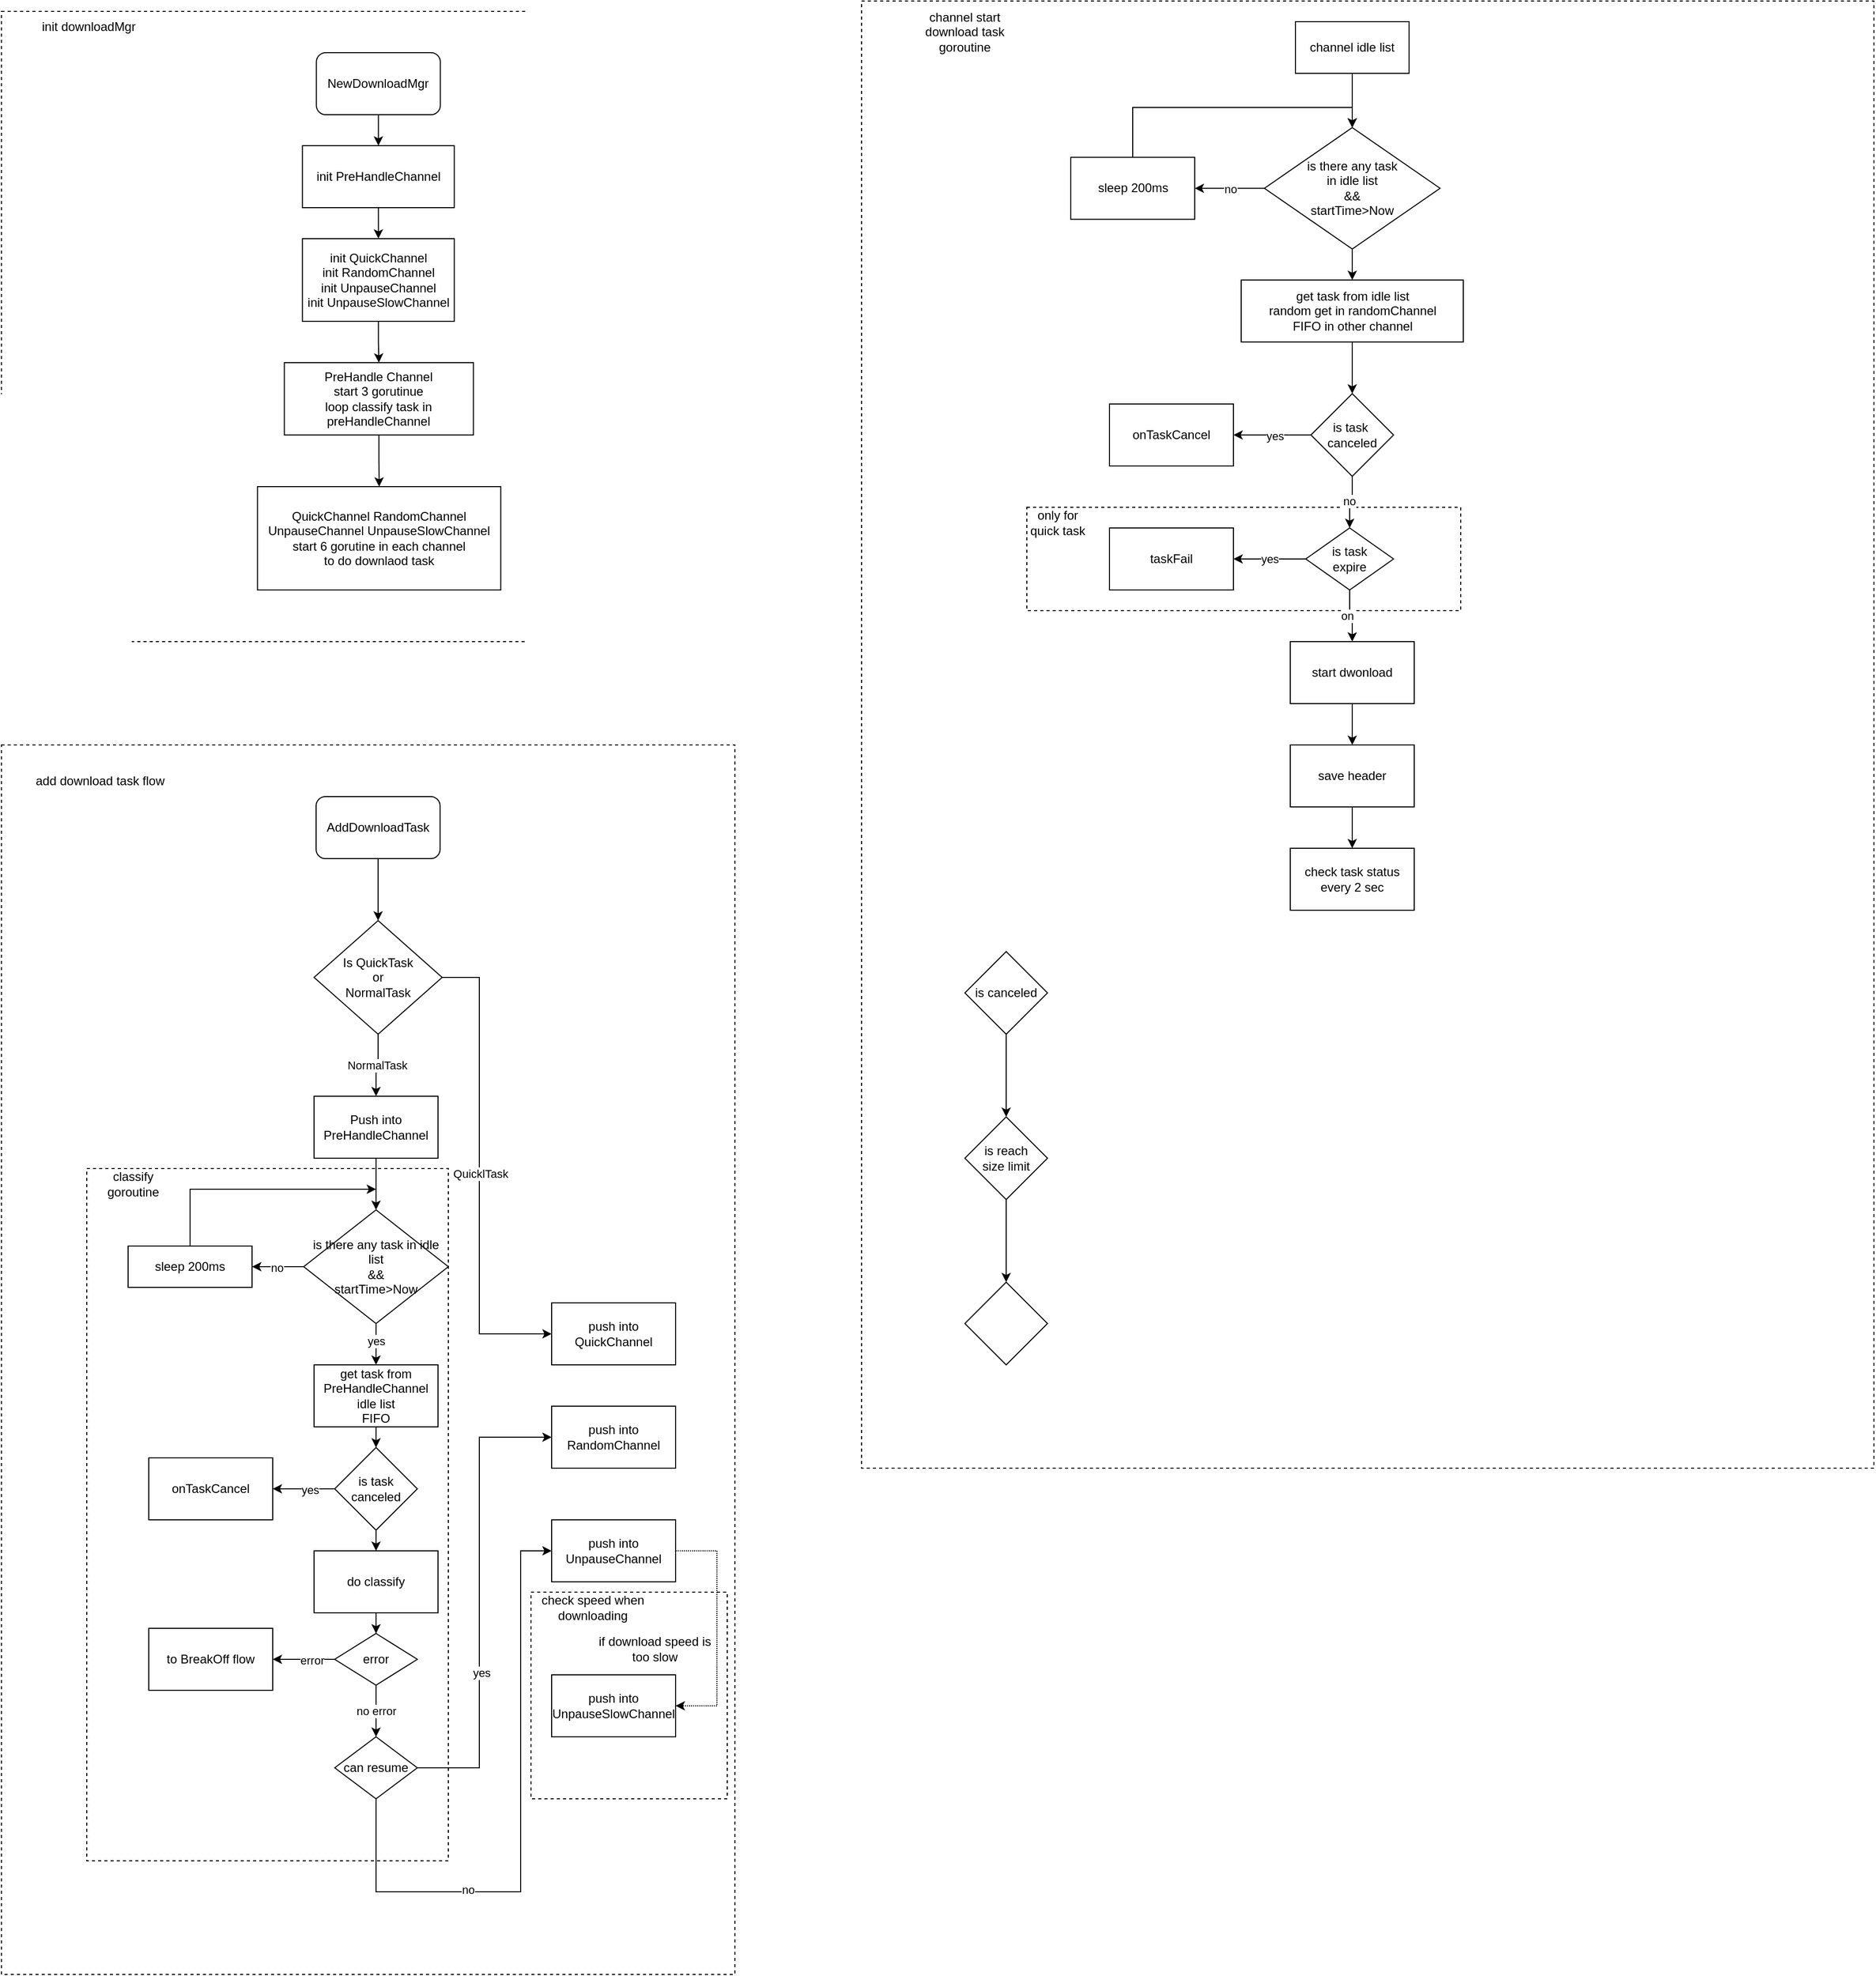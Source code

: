 <mxfile version="16.5.3" type="github">
  <diagram id="C5RBs43oDa-KdzZeNtuy" name="Page-1">
    <mxGraphModel dx="1483" dy="889" grid="1" gridSize="10" guides="1" tooltips="1" connect="1" arrows="1" fold="1" page="1" pageScale="1" pageWidth="3300" pageHeight="4681" math="0" shadow="0">
      <root>
        <mxCell id="WIyWlLk6GJQsqaUBKTNV-0" />
        <mxCell id="WIyWlLk6GJQsqaUBKTNV-1" parent="WIyWlLk6GJQsqaUBKTNV-0" />
        <mxCell id="hy8ncsl_hrlQ7l1LEnPW-123" value="" style="rounded=0;whiteSpace=wrap;html=1;glass=0;dashed=1;strokeColor=default;fillColor=none;" vertex="1" parent="WIyWlLk6GJQsqaUBKTNV-1">
          <mxGeometry x="880" y="20" width="980" height="1420" as="geometry" />
        </mxCell>
        <mxCell id="hy8ncsl_hrlQ7l1LEnPW-115" value="" style="rounded=0;whiteSpace=wrap;html=1;glass=0;strokeColor=default;fillColor=none;dashed=1;" vertex="1" parent="WIyWlLk6GJQsqaUBKTNV-1">
          <mxGeometry x="1040" y="510" width="420" height="100" as="geometry" />
        </mxCell>
        <mxCell id="hy8ncsl_hrlQ7l1LEnPW-13" value="" style="rounded=0;whiteSpace=wrap;html=1;fillColor=none;dashed=1;glass=0;" vertex="1" parent="WIyWlLk6GJQsqaUBKTNV-1">
          <mxGeometry x="47.37" y="740" width="710" height="1190" as="geometry" />
        </mxCell>
        <mxCell id="hy8ncsl_hrlQ7l1LEnPW-83" value="" style="rounded=0;whiteSpace=wrap;html=1;glass=0;dashed=1;strokeColor=default;fillColor=none;" vertex="1" parent="WIyWlLk6GJQsqaUBKTNV-1">
          <mxGeometry x="560" y="1560" width="190" height="200" as="geometry" />
        </mxCell>
        <mxCell id="hy8ncsl_hrlQ7l1LEnPW-77" value="" style="rounded=0;whiteSpace=wrap;html=1;glass=0;strokeColor=default;fillColor=none;dashed=1;" vertex="1" parent="WIyWlLk6GJQsqaUBKTNV-1">
          <mxGeometry x="130" y="1150" width="350" height="670" as="geometry" />
        </mxCell>
        <mxCell id="hy8ncsl_hrlQ7l1LEnPW-34" value="" style="rounded=0;whiteSpace=wrap;html=1;fillColor=none;dashed=1;glass=0;" vertex="1" parent="WIyWlLk6GJQsqaUBKTNV-1">
          <mxGeometry x="47.37" y="30" width="731.25" height="610" as="geometry" />
        </mxCell>
        <mxCell id="hy8ncsl_hrlQ7l1LEnPW-7" value="" style="edgeStyle=orthogonalEdgeStyle;rounded=0;orthogonalLoop=1;jettySize=auto;html=1;" edge="1" parent="WIyWlLk6GJQsqaUBKTNV-1" source="hy8ncsl_hrlQ7l1LEnPW-5" target="hy8ncsl_hrlQ7l1LEnPW-6">
          <mxGeometry relative="1" as="geometry" />
        </mxCell>
        <mxCell id="hy8ncsl_hrlQ7l1LEnPW-5" value="AddDownloadTask" style="rounded=1;whiteSpace=wrap;html=1;" vertex="1" parent="WIyWlLk6GJQsqaUBKTNV-1">
          <mxGeometry x="352" y="790" width="120" height="60" as="geometry" />
        </mxCell>
        <mxCell id="hy8ncsl_hrlQ7l1LEnPW-9" value="NormalTask" style="edgeStyle=orthogonalEdgeStyle;rounded=0;orthogonalLoop=1;jettySize=auto;html=1;" edge="1" parent="WIyWlLk6GJQsqaUBKTNV-1" source="hy8ncsl_hrlQ7l1LEnPW-6" target="hy8ncsl_hrlQ7l1LEnPW-8">
          <mxGeometry relative="1" as="geometry" />
        </mxCell>
        <mxCell id="hy8ncsl_hrlQ7l1LEnPW-11" value="" style="edgeStyle=orthogonalEdgeStyle;rounded=0;orthogonalLoop=1;jettySize=auto;html=1;" edge="1" parent="WIyWlLk6GJQsqaUBKTNV-1" source="hy8ncsl_hrlQ7l1LEnPW-6" target="hy8ncsl_hrlQ7l1LEnPW-10">
          <mxGeometry relative="1" as="geometry">
            <Array as="points">
              <mxPoint x="510" y="965" />
              <mxPoint x="510" y="1310" />
            </Array>
          </mxGeometry>
        </mxCell>
        <mxCell id="hy8ncsl_hrlQ7l1LEnPW-12" value="QuicklTask" style="edgeLabel;html=1;align=center;verticalAlign=middle;resizable=0;points=[];" vertex="1" connectable="0" parent="hy8ncsl_hrlQ7l1LEnPW-11">
          <mxGeometry y="1" relative="1" as="geometry">
            <mxPoint as="offset" />
          </mxGeometry>
        </mxCell>
        <mxCell id="hy8ncsl_hrlQ7l1LEnPW-6" value="Is QuickTask&lt;br&gt;or&lt;br&gt;NormalTask" style="rhombus;whiteSpace=wrap;html=1;rounded=0;" vertex="1" parent="WIyWlLk6GJQsqaUBKTNV-1">
          <mxGeometry x="350" y="910" width="124" height="110" as="geometry" />
        </mxCell>
        <mxCell id="hy8ncsl_hrlQ7l1LEnPW-41" value="" style="edgeStyle=orthogonalEdgeStyle;rounded=0;orthogonalLoop=1;jettySize=auto;html=1;" edge="1" parent="WIyWlLk6GJQsqaUBKTNV-1" source="hy8ncsl_hrlQ7l1LEnPW-8" target="hy8ncsl_hrlQ7l1LEnPW-40">
          <mxGeometry relative="1" as="geometry" />
        </mxCell>
        <mxCell id="hy8ncsl_hrlQ7l1LEnPW-8" value="Push into PreHandleChannel" style="whiteSpace=wrap;html=1;rounded=0;" vertex="1" parent="WIyWlLk6GJQsqaUBKTNV-1">
          <mxGeometry x="350" y="1080" width="120" height="60" as="geometry" />
        </mxCell>
        <mxCell id="hy8ncsl_hrlQ7l1LEnPW-10" value="push into QuickChannel" style="whiteSpace=wrap;html=1;rounded=0;" vertex="1" parent="WIyWlLk6GJQsqaUBKTNV-1">
          <mxGeometry x="580" y="1280" width="120" height="60" as="geometry" />
        </mxCell>
        <mxCell id="hy8ncsl_hrlQ7l1LEnPW-14" value="add download task flow" style="text;html=1;strokeColor=none;fillColor=none;align=center;verticalAlign=middle;whiteSpace=wrap;rounded=0;glass=0;dashed=1;" vertex="1" parent="WIyWlLk6GJQsqaUBKTNV-1">
          <mxGeometry x="58" y="760" width="170" height="30" as="geometry" />
        </mxCell>
        <mxCell id="hy8ncsl_hrlQ7l1LEnPW-17" value="" style="edgeStyle=orthogonalEdgeStyle;rounded=0;orthogonalLoop=1;jettySize=auto;html=1;" edge="1" parent="WIyWlLk6GJQsqaUBKTNV-1" source="hy8ncsl_hrlQ7l1LEnPW-15" target="hy8ncsl_hrlQ7l1LEnPW-16">
          <mxGeometry relative="1" as="geometry" />
        </mxCell>
        <mxCell id="hy8ncsl_hrlQ7l1LEnPW-15" value="NewDownloadMgr" style="rounded=1;whiteSpace=wrap;html=1;glass=0;fillColor=none;strokeColor=default;" vertex="1" parent="WIyWlLk6GJQsqaUBKTNV-1">
          <mxGeometry x="352.25" y="70" width="120" height="60" as="geometry" />
        </mxCell>
        <mxCell id="hy8ncsl_hrlQ7l1LEnPW-21" value="" style="edgeStyle=orthogonalEdgeStyle;rounded=0;orthogonalLoop=1;jettySize=auto;html=1;" edge="1" parent="WIyWlLk6GJQsqaUBKTNV-1" source="hy8ncsl_hrlQ7l1LEnPW-16" target="hy8ncsl_hrlQ7l1LEnPW-20">
          <mxGeometry relative="1" as="geometry" />
        </mxCell>
        <mxCell id="hy8ncsl_hrlQ7l1LEnPW-16" value="init PreHandleChannel" style="whiteSpace=wrap;html=1;fillColor=none;rounded=0;glass=0;" vertex="1" parent="WIyWlLk6GJQsqaUBKTNV-1">
          <mxGeometry x="338.75" y="160" width="147" height="60" as="geometry" />
        </mxCell>
        <mxCell id="hy8ncsl_hrlQ7l1LEnPW-31" value="" style="edgeStyle=orthogonalEdgeStyle;rounded=0;orthogonalLoop=1;jettySize=auto;html=1;" edge="1" parent="WIyWlLk6GJQsqaUBKTNV-1" source="hy8ncsl_hrlQ7l1LEnPW-20" target="hy8ncsl_hrlQ7l1LEnPW-30">
          <mxGeometry relative="1" as="geometry" />
        </mxCell>
        <mxCell id="hy8ncsl_hrlQ7l1LEnPW-20" value="init QuickChannel&lt;br&gt;init RandomChannel&lt;br&gt;init UnpauseChannel&lt;br&gt;init UnpauseSlowChannel" style="whiteSpace=wrap;html=1;fillColor=none;rounded=0;glass=0;" vertex="1" parent="WIyWlLk6GJQsqaUBKTNV-1">
          <mxGeometry x="338.75" y="250" width="147" height="80" as="geometry" />
        </mxCell>
        <mxCell id="hy8ncsl_hrlQ7l1LEnPW-33" value="" style="edgeStyle=orthogonalEdgeStyle;rounded=0;orthogonalLoop=1;jettySize=auto;html=1;" edge="1" parent="WIyWlLk6GJQsqaUBKTNV-1" source="hy8ncsl_hrlQ7l1LEnPW-30" target="hy8ncsl_hrlQ7l1LEnPW-32">
          <mxGeometry relative="1" as="geometry" />
        </mxCell>
        <mxCell id="hy8ncsl_hrlQ7l1LEnPW-30" value="PreHandle Channel&lt;br&gt;start 3 gorutinue&lt;br&gt;loop classify task in preHandleChannel" style="whiteSpace=wrap;html=1;fillColor=none;rounded=0;glass=0;" vertex="1" parent="WIyWlLk6GJQsqaUBKTNV-1">
          <mxGeometry x="321.25" y="370" width="183" height="70" as="geometry" />
        </mxCell>
        <mxCell id="hy8ncsl_hrlQ7l1LEnPW-32" value="QuickChannel RandomChannel UnpauseChannel UnpauseSlowChannel&lt;br&gt;start 6 gorutine in each channel&lt;br&gt;to do downlaod task" style="whiteSpace=wrap;html=1;fillColor=none;rounded=0;glass=0;" vertex="1" parent="WIyWlLk6GJQsqaUBKTNV-1">
          <mxGeometry x="295.25" y="490" width="235.5" height="100" as="geometry" />
        </mxCell>
        <mxCell id="hy8ncsl_hrlQ7l1LEnPW-35" value="init downloadMgr" style="text;html=1;strokeColor=none;fillColor=none;align=center;verticalAlign=middle;whiteSpace=wrap;rounded=0;glass=0;dashed=1;" vertex="1" parent="WIyWlLk6GJQsqaUBKTNV-1">
          <mxGeometry x="47.37" y="30" width="170" height="30" as="geometry" />
        </mxCell>
        <mxCell id="hy8ncsl_hrlQ7l1LEnPW-51" value="" style="edgeStyle=orthogonalEdgeStyle;rounded=0;orthogonalLoop=1;jettySize=auto;html=1;" edge="1" parent="WIyWlLk6GJQsqaUBKTNV-1" source="hy8ncsl_hrlQ7l1LEnPW-38" target="hy8ncsl_hrlQ7l1LEnPW-50">
          <mxGeometry relative="1" as="geometry" />
        </mxCell>
        <mxCell id="hy8ncsl_hrlQ7l1LEnPW-38" value="get task from PreHandleChannel idle list&lt;br&gt;FIFO" style="whiteSpace=wrap;html=1;rounded=0;" vertex="1" parent="WIyWlLk6GJQsqaUBKTNV-1">
          <mxGeometry x="350" y="1340" width="120" height="60" as="geometry" />
        </mxCell>
        <mxCell id="hy8ncsl_hrlQ7l1LEnPW-43" value="" style="edgeStyle=orthogonalEdgeStyle;rounded=0;orthogonalLoop=1;jettySize=auto;html=1;" edge="1" parent="WIyWlLk6GJQsqaUBKTNV-1" source="hy8ncsl_hrlQ7l1LEnPW-40" target="hy8ncsl_hrlQ7l1LEnPW-42">
          <mxGeometry relative="1" as="geometry" />
        </mxCell>
        <mxCell id="hy8ncsl_hrlQ7l1LEnPW-44" value="no" style="edgeLabel;html=1;align=center;verticalAlign=middle;resizable=0;points=[];" vertex="1" connectable="0" parent="hy8ncsl_hrlQ7l1LEnPW-43">
          <mxGeometry x="0.035" y="1" relative="1" as="geometry">
            <mxPoint as="offset" />
          </mxGeometry>
        </mxCell>
        <mxCell id="hy8ncsl_hrlQ7l1LEnPW-48" style="edgeStyle=orthogonalEdgeStyle;rounded=0;orthogonalLoop=1;jettySize=auto;html=1;" edge="1" parent="WIyWlLk6GJQsqaUBKTNV-1" source="hy8ncsl_hrlQ7l1LEnPW-40" target="hy8ncsl_hrlQ7l1LEnPW-38">
          <mxGeometry relative="1" as="geometry">
            <Array as="points">
              <mxPoint x="410" y="1390" />
            </Array>
          </mxGeometry>
        </mxCell>
        <mxCell id="hy8ncsl_hrlQ7l1LEnPW-49" value="yes" style="edgeLabel;html=1;align=center;verticalAlign=middle;resizable=0;points=[];" vertex="1" connectable="0" parent="hy8ncsl_hrlQ7l1LEnPW-48">
          <mxGeometry x="-0.16" relative="1" as="geometry">
            <mxPoint as="offset" />
          </mxGeometry>
        </mxCell>
        <mxCell id="hy8ncsl_hrlQ7l1LEnPW-40" value="is there any task in idle list&lt;br&gt;&amp;amp;&amp;amp;&lt;br&gt;startTime&amp;gt;Now" style="rhombus;whiteSpace=wrap;html=1;rounded=0;" vertex="1" parent="WIyWlLk6GJQsqaUBKTNV-1">
          <mxGeometry x="340" y="1190" width="140" height="110" as="geometry" />
        </mxCell>
        <mxCell id="hy8ncsl_hrlQ7l1LEnPW-47" style="edgeStyle=orthogonalEdgeStyle;rounded=0;orthogonalLoop=1;jettySize=auto;html=1;" edge="1" parent="WIyWlLk6GJQsqaUBKTNV-1" source="hy8ncsl_hrlQ7l1LEnPW-42">
          <mxGeometry relative="1" as="geometry">
            <mxPoint x="410" y="1170" as="targetPoint" />
            <Array as="points">
              <mxPoint x="230" y="1170" />
            </Array>
          </mxGeometry>
        </mxCell>
        <mxCell id="hy8ncsl_hrlQ7l1LEnPW-42" value="sleep 200ms" style="whiteSpace=wrap;html=1;rounded=0;" vertex="1" parent="WIyWlLk6GJQsqaUBKTNV-1">
          <mxGeometry x="170" y="1225" width="120" height="40" as="geometry" />
        </mxCell>
        <mxCell id="hy8ncsl_hrlQ7l1LEnPW-54" value="" style="edgeStyle=orthogonalEdgeStyle;rounded=0;orthogonalLoop=1;jettySize=auto;html=1;" edge="1" parent="WIyWlLk6GJQsqaUBKTNV-1" source="hy8ncsl_hrlQ7l1LEnPW-50" target="hy8ncsl_hrlQ7l1LEnPW-53">
          <mxGeometry relative="1" as="geometry" />
        </mxCell>
        <mxCell id="hy8ncsl_hrlQ7l1LEnPW-56" value="" style="edgeStyle=orthogonalEdgeStyle;rounded=0;orthogonalLoop=1;jettySize=auto;html=1;" edge="1" parent="WIyWlLk6GJQsqaUBKTNV-1" source="hy8ncsl_hrlQ7l1LEnPW-50" target="hy8ncsl_hrlQ7l1LEnPW-55">
          <mxGeometry relative="1" as="geometry" />
        </mxCell>
        <mxCell id="hy8ncsl_hrlQ7l1LEnPW-108" value="yes" style="edgeLabel;html=1;align=center;verticalAlign=middle;resizable=0;points=[];" vertex="1" connectable="0" parent="hy8ncsl_hrlQ7l1LEnPW-56">
          <mxGeometry x="-0.233" y="1" relative="1" as="geometry">
            <mxPoint x="-1" as="offset" />
          </mxGeometry>
        </mxCell>
        <mxCell id="hy8ncsl_hrlQ7l1LEnPW-50" value="is task canceled" style="rhombus;whiteSpace=wrap;html=1;rounded=0;" vertex="1" parent="WIyWlLk6GJQsqaUBKTNV-1">
          <mxGeometry x="370" y="1420" width="80" height="80" as="geometry" />
        </mxCell>
        <mxCell id="hy8ncsl_hrlQ7l1LEnPW-58" value="" style="edgeStyle=orthogonalEdgeStyle;rounded=0;orthogonalLoop=1;jettySize=auto;html=1;" edge="1" parent="WIyWlLk6GJQsqaUBKTNV-1" source="hy8ncsl_hrlQ7l1LEnPW-53" target="hy8ncsl_hrlQ7l1LEnPW-57">
          <mxGeometry relative="1" as="geometry" />
        </mxCell>
        <mxCell id="hy8ncsl_hrlQ7l1LEnPW-53" value="do classify" style="whiteSpace=wrap;html=1;rounded=0;" vertex="1" parent="WIyWlLk6GJQsqaUBKTNV-1">
          <mxGeometry x="350" y="1520" width="120" height="60" as="geometry" />
        </mxCell>
        <mxCell id="hy8ncsl_hrlQ7l1LEnPW-55" value="onTaskCancel" style="whiteSpace=wrap;html=1;rounded=0;" vertex="1" parent="WIyWlLk6GJQsqaUBKTNV-1">
          <mxGeometry x="190" y="1430" width="120" height="60" as="geometry" />
        </mxCell>
        <mxCell id="hy8ncsl_hrlQ7l1LEnPW-62" value="" style="edgeStyle=orthogonalEdgeStyle;rounded=0;orthogonalLoop=1;jettySize=auto;html=1;" edge="1" parent="WIyWlLk6GJQsqaUBKTNV-1" source="hy8ncsl_hrlQ7l1LEnPW-57" target="hy8ncsl_hrlQ7l1LEnPW-61">
          <mxGeometry relative="1" as="geometry" />
        </mxCell>
        <mxCell id="hy8ncsl_hrlQ7l1LEnPW-63" value="error" style="edgeLabel;html=1;align=center;verticalAlign=middle;resizable=0;points=[];" vertex="1" connectable="0" parent="hy8ncsl_hrlQ7l1LEnPW-62">
          <mxGeometry x="-0.26" y="1" relative="1" as="geometry">
            <mxPoint as="offset" />
          </mxGeometry>
        </mxCell>
        <mxCell id="hy8ncsl_hrlQ7l1LEnPW-68" value="no error" style="edgeStyle=orthogonalEdgeStyle;rounded=0;orthogonalLoop=1;jettySize=auto;html=1;" edge="1" parent="WIyWlLk6GJQsqaUBKTNV-1" source="hy8ncsl_hrlQ7l1LEnPW-57" target="hy8ncsl_hrlQ7l1LEnPW-67">
          <mxGeometry relative="1" as="geometry" />
        </mxCell>
        <mxCell id="hy8ncsl_hrlQ7l1LEnPW-57" value="error" style="rhombus;whiteSpace=wrap;html=1;rounded=0;" vertex="1" parent="WIyWlLk6GJQsqaUBKTNV-1">
          <mxGeometry x="370" y="1600" width="80" height="50" as="geometry" />
        </mxCell>
        <mxCell id="hy8ncsl_hrlQ7l1LEnPW-61" value="to BreakOff flow" style="whiteSpace=wrap;html=1;rounded=0;" vertex="1" parent="WIyWlLk6GJQsqaUBKTNV-1">
          <mxGeometry x="190" y="1595" width="120" height="60" as="geometry" />
        </mxCell>
        <mxCell id="hy8ncsl_hrlQ7l1LEnPW-70" value="" style="edgeStyle=orthogonalEdgeStyle;rounded=0;orthogonalLoop=1;jettySize=auto;html=1;" edge="1" parent="WIyWlLk6GJQsqaUBKTNV-1" source="hy8ncsl_hrlQ7l1LEnPW-67" target="hy8ncsl_hrlQ7l1LEnPW-69">
          <mxGeometry relative="1" as="geometry">
            <Array as="points">
              <mxPoint x="510" y="1730" />
              <mxPoint x="510" y="1410" />
            </Array>
          </mxGeometry>
        </mxCell>
        <mxCell id="hy8ncsl_hrlQ7l1LEnPW-73" value="yes" style="edgeLabel;html=1;align=center;verticalAlign=middle;resizable=0;points=[];" vertex="1" connectable="0" parent="hy8ncsl_hrlQ7l1LEnPW-70">
          <mxGeometry x="-0.325" y="-2" relative="1" as="geometry">
            <mxPoint as="offset" />
          </mxGeometry>
        </mxCell>
        <mxCell id="hy8ncsl_hrlQ7l1LEnPW-72" value="" style="edgeStyle=orthogonalEdgeStyle;rounded=0;orthogonalLoop=1;jettySize=auto;html=1;" edge="1" parent="WIyWlLk6GJQsqaUBKTNV-1" source="hy8ncsl_hrlQ7l1LEnPW-67" target="hy8ncsl_hrlQ7l1LEnPW-71">
          <mxGeometry relative="1" as="geometry">
            <Array as="points">
              <mxPoint x="410" y="1850" />
              <mxPoint x="550" y="1850" />
              <mxPoint x="550" y="1520" />
            </Array>
          </mxGeometry>
        </mxCell>
        <mxCell id="hy8ncsl_hrlQ7l1LEnPW-74" value="no" style="edgeLabel;html=1;align=center;verticalAlign=middle;resizable=0;points=[];" vertex="1" connectable="0" parent="hy8ncsl_hrlQ7l1LEnPW-72">
          <mxGeometry x="-0.394" y="2" relative="1" as="geometry">
            <mxPoint as="offset" />
          </mxGeometry>
        </mxCell>
        <mxCell id="hy8ncsl_hrlQ7l1LEnPW-67" value="can resume" style="rhombus;whiteSpace=wrap;html=1;rounded=0;" vertex="1" parent="WIyWlLk6GJQsqaUBKTNV-1">
          <mxGeometry x="370" y="1700" width="80" height="60" as="geometry" />
        </mxCell>
        <mxCell id="hy8ncsl_hrlQ7l1LEnPW-69" value="push into RandomChannel" style="whiteSpace=wrap;html=1;rounded=0;" vertex="1" parent="WIyWlLk6GJQsqaUBKTNV-1">
          <mxGeometry x="580" y="1380" width="120" height="60" as="geometry" />
        </mxCell>
        <mxCell id="hy8ncsl_hrlQ7l1LEnPW-80" value="" style="edgeStyle=orthogonalEdgeStyle;rounded=0;orthogonalLoop=1;jettySize=auto;html=1;dashed=1;dashPattern=1 1;" edge="1" parent="WIyWlLk6GJQsqaUBKTNV-1" source="hy8ncsl_hrlQ7l1LEnPW-71" target="hy8ncsl_hrlQ7l1LEnPW-79">
          <mxGeometry relative="1" as="geometry">
            <Array as="points">
              <mxPoint x="740" y="1520" />
              <mxPoint x="740" y="1670" />
            </Array>
          </mxGeometry>
        </mxCell>
        <mxCell id="hy8ncsl_hrlQ7l1LEnPW-71" value="push into&lt;br&gt;UnpauseChannel" style="whiteSpace=wrap;html=1;rounded=0;" vertex="1" parent="WIyWlLk6GJQsqaUBKTNV-1">
          <mxGeometry x="580" y="1490" width="120" height="60" as="geometry" />
        </mxCell>
        <mxCell id="hy8ncsl_hrlQ7l1LEnPW-78" value="classify goroutine" style="text;html=1;strokeColor=none;fillColor=none;align=center;verticalAlign=middle;whiteSpace=wrap;rounded=0;glass=0;dashed=1;" vertex="1" parent="WIyWlLk6GJQsqaUBKTNV-1">
          <mxGeometry x="130" y="1150" width="90" height="30" as="geometry" />
        </mxCell>
        <mxCell id="hy8ncsl_hrlQ7l1LEnPW-79" value="push into UnpauseSlowChannel" style="whiteSpace=wrap;html=1;rounded=0;" vertex="1" parent="WIyWlLk6GJQsqaUBKTNV-1">
          <mxGeometry x="580" y="1640" width="120" height="60" as="geometry" />
        </mxCell>
        <mxCell id="hy8ncsl_hrlQ7l1LEnPW-81" value="if download speed is too slow" style="rounded=0;whiteSpace=wrap;html=1;glass=0;dashed=1;strokeColor=none;fillColor=none;" vertex="1" parent="WIyWlLk6GJQsqaUBKTNV-1">
          <mxGeometry x="620" y="1600" width="120" height="30" as="geometry" />
        </mxCell>
        <mxCell id="hy8ncsl_hrlQ7l1LEnPW-84" value="check speed when downloading" style="text;html=1;strokeColor=none;fillColor=none;align=center;verticalAlign=middle;whiteSpace=wrap;rounded=0;glass=0;dashed=1;" vertex="1" parent="WIyWlLk6GJQsqaUBKTNV-1">
          <mxGeometry x="560" y="1560" width="120" height="30" as="geometry" />
        </mxCell>
        <mxCell id="hy8ncsl_hrlQ7l1LEnPW-87" value="" style="edgeStyle=orthogonalEdgeStyle;rounded=0;orthogonalLoop=1;jettySize=auto;html=1;" edge="1" parent="WIyWlLk6GJQsqaUBKTNV-1" source="hy8ncsl_hrlQ7l1LEnPW-85" target="hy8ncsl_hrlQ7l1LEnPW-86">
          <mxGeometry relative="1" as="geometry" />
        </mxCell>
        <mxCell id="hy8ncsl_hrlQ7l1LEnPW-85" value="channel idle list" style="rounded=0;whiteSpace=wrap;html=1;glass=0;strokeColor=default;fillColor=none;" vertex="1" parent="WIyWlLk6GJQsqaUBKTNV-1">
          <mxGeometry x="1300" y="40" width="110" height="50" as="geometry" />
        </mxCell>
        <mxCell id="hy8ncsl_hrlQ7l1LEnPW-90" value="" style="edgeStyle=orthogonalEdgeStyle;rounded=0;orthogonalLoop=1;jettySize=auto;html=1;" edge="1" parent="WIyWlLk6GJQsqaUBKTNV-1" source="hy8ncsl_hrlQ7l1LEnPW-86" target="hy8ncsl_hrlQ7l1LEnPW-89">
          <mxGeometry relative="1" as="geometry" />
        </mxCell>
        <mxCell id="hy8ncsl_hrlQ7l1LEnPW-96" value="no" style="edgeLabel;html=1;align=center;verticalAlign=middle;resizable=0;points=[];" vertex="1" connectable="0" parent="hy8ncsl_hrlQ7l1LEnPW-90">
          <mxGeometry x="-0.032" relative="1" as="geometry">
            <mxPoint x="-1" as="offset" />
          </mxGeometry>
        </mxCell>
        <mxCell id="hy8ncsl_hrlQ7l1LEnPW-95" value="" style="edgeStyle=orthogonalEdgeStyle;rounded=0;orthogonalLoop=1;jettySize=auto;html=1;" edge="1" parent="WIyWlLk6GJQsqaUBKTNV-1" source="hy8ncsl_hrlQ7l1LEnPW-86" target="hy8ncsl_hrlQ7l1LEnPW-94">
          <mxGeometry relative="1" as="geometry" />
        </mxCell>
        <mxCell id="hy8ncsl_hrlQ7l1LEnPW-86" value="is there any task &lt;br&gt;in idle list&lt;br&gt;&amp;amp;&amp;amp;&lt;br&gt;startTime&amp;gt;Now" style="rhombus;whiteSpace=wrap;html=1;fillColor=none;rounded=0;glass=0;" vertex="1" parent="WIyWlLk6GJQsqaUBKTNV-1">
          <mxGeometry x="1270" y="142.5" width="170" height="117.5" as="geometry" />
        </mxCell>
        <mxCell id="hy8ncsl_hrlQ7l1LEnPW-93" style="edgeStyle=orthogonalEdgeStyle;rounded=0;orthogonalLoop=1;jettySize=auto;html=1;entryX=0.5;entryY=0;entryDx=0;entryDy=0;" edge="1" parent="WIyWlLk6GJQsqaUBKTNV-1" source="hy8ncsl_hrlQ7l1LEnPW-89" target="hy8ncsl_hrlQ7l1LEnPW-86">
          <mxGeometry relative="1" as="geometry">
            <Array as="points">
              <mxPoint x="1143" y="123" />
              <mxPoint x="1355" y="123" />
            </Array>
          </mxGeometry>
        </mxCell>
        <mxCell id="hy8ncsl_hrlQ7l1LEnPW-89" value="sleep 200ms" style="whiteSpace=wrap;html=1;fillColor=none;rounded=0;glass=0;" vertex="1" parent="WIyWlLk6GJQsqaUBKTNV-1">
          <mxGeometry x="1082.5" y="171.25" width="120" height="60" as="geometry" />
        </mxCell>
        <mxCell id="hy8ncsl_hrlQ7l1LEnPW-101" value="" style="edgeStyle=orthogonalEdgeStyle;rounded=0;orthogonalLoop=1;jettySize=auto;html=1;" edge="1" parent="WIyWlLk6GJQsqaUBKTNV-1" source="hy8ncsl_hrlQ7l1LEnPW-94" target="hy8ncsl_hrlQ7l1LEnPW-100">
          <mxGeometry relative="1" as="geometry" />
        </mxCell>
        <mxCell id="hy8ncsl_hrlQ7l1LEnPW-94" value="get task from idle list&lt;br&gt;random get in randomChannel&lt;br&gt;FIFO in other channel" style="whiteSpace=wrap;html=1;fillColor=none;rounded=0;glass=0;" vertex="1" parent="WIyWlLk6GJQsqaUBKTNV-1">
          <mxGeometry x="1247.5" y="290" width="215" height="60" as="geometry" />
        </mxCell>
        <mxCell id="hy8ncsl_hrlQ7l1LEnPW-103" value="" style="edgeStyle=orthogonalEdgeStyle;rounded=0;orthogonalLoop=1;jettySize=auto;html=1;" edge="1" parent="WIyWlLk6GJQsqaUBKTNV-1" source="hy8ncsl_hrlQ7l1LEnPW-100" target="hy8ncsl_hrlQ7l1LEnPW-102">
          <mxGeometry relative="1" as="geometry" />
        </mxCell>
        <mxCell id="hy8ncsl_hrlQ7l1LEnPW-106" value="yes" style="edgeLabel;html=1;align=center;verticalAlign=middle;resizable=0;points=[];" vertex="1" connectable="0" parent="hy8ncsl_hrlQ7l1LEnPW-103">
          <mxGeometry x="-0.08" y="1" relative="1" as="geometry">
            <mxPoint x="-1" as="offset" />
          </mxGeometry>
        </mxCell>
        <mxCell id="hy8ncsl_hrlQ7l1LEnPW-110" value="" style="edgeStyle=orthogonalEdgeStyle;rounded=0;orthogonalLoop=1;jettySize=auto;html=1;" edge="1" parent="WIyWlLk6GJQsqaUBKTNV-1" source="hy8ncsl_hrlQ7l1LEnPW-100" target="hy8ncsl_hrlQ7l1LEnPW-109">
          <mxGeometry relative="1" as="geometry" />
        </mxCell>
        <mxCell id="hy8ncsl_hrlQ7l1LEnPW-113" value="no" style="edgeLabel;html=1;align=center;verticalAlign=middle;resizable=0;points=[];" vertex="1" connectable="0" parent="hy8ncsl_hrlQ7l1LEnPW-110">
          <mxGeometry x="-0.11" y="-3" relative="1" as="geometry">
            <mxPoint as="offset" />
          </mxGeometry>
        </mxCell>
        <mxCell id="hy8ncsl_hrlQ7l1LEnPW-100" value="is task&amp;nbsp;&lt;br&gt;canceled" style="rhombus;whiteSpace=wrap;html=1;fillColor=none;rounded=0;glass=0;" vertex="1" parent="WIyWlLk6GJQsqaUBKTNV-1">
          <mxGeometry x="1315" y="400" width="80" height="80" as="geometry" />
        </mxCell>
        <mxCell id="hy8ncsl_hrlQ7l1LEnPW-102" value="onTaskCancel" style="whiteSpace=wrap;html=1;fillColor=none;rounded=0;glass=0;" vertex="1" parent="WIyWlLk6GJQsqaUBKTNV-1">
          <mxGeometry x="1120" y="410" width="120" height="60" as="geometry" />
        </mxCell>
        <mxCell id="hy8ncsl_hrlQ7l1LEnPW-126" value="" style="edgeStyle=orthogonalEdgeStyle;rounded=0;orthogonalLoop=1;jettySize=auto;html=1;" edge="1" parent="WIyWlLk6GJQsqaUBKTNV-1" source="hy8ncsl_hrlQ7l1LEnPW-104" target="hy8ncsl_hrlQ7l1LEnPW-125">
          <mxGeometry relative="1" as="geometry" />
        </mxCell>
        <mxCell id="hy8ncsl_hrlQ7l1LEnPW-104" value="start dwonload" style="whiteSpace=wrap;html=1;fillColor=none;rounded=0;glass=0;" vertex="1" parent="WIyWlLk6GJQsqaUBKTNV-1">
          <mxGeometry x="1295" y="640" width="120" height="60" as="geometry" />
        </mxCell>
        <mxCell id="hy8ncsl_hrlQ7l1LEnPW-112" style="edgeStyle=orthogonalEdgeStyle;rounded=0;orthogonalLoop=1;jettySize=auto;html=1;entryX=0.5;entryY=0;entryDx=0;entryDy=0;" edge="1" parent="WIyWlLk6GJQsqaUBKTNV-1" source="hy8ncsl_hrlQ7l1LEnPW-109" target="hy8ncsl_hrlQ7l1LEnPW-104">
          <mxGeometry relative="1" as="geometry" />
        </mxCell>
        <mxCell id="hy8ncsl_hrlQ7l1LEnPW-114" value="on" style="edgeLabel;html=1;align=center;verticalAlign=middle;resizable=0;points=[];" vertex="1" connectable="0" parent="hy8ncsl_hrlQ7l1LEnPW-112">
          <mxGeometry x="-0.06" y="-3" relative="1" as="geometry">
            <mxPoint as="offset" />
          </mxGeometry>
        </mxCell>
        <mxCell id="hy8ncsl_hrlQ7l1LEnPW-122" value="yes" style="edgeStyle=orthogonalEdgeStyle;rounded=0;orthogonalLoop=1;jettySize=auto;html=1;" edge="1" parent="WIyWlLk6GJQsqaUBKTNV-1" source="hy8ncsl_hrlQ7l1LEnPW-109" target="hy8ncsl_hrlQ7l1LEnPW-121">
          <mxGeometry relative="1" as="geometry" />
        </mxCell>
        <mxCell id="hy8ncsl_hrlQ7l1LEnPW-109" value="is task&lt;br&gt;expire" style="rhombus;whiteSpace=wrap;html=1;fillColor=none;rounded=0;glass=0;" vertex="1" parent="WIyWlLk6GJQsqaUBKTNV-1">
          <mxGeometry x="1310" y="530" width="85" height="60" as="geometry" />
        </mxCell>
        <mxCell id="hy8ncsl_hrlQ7l1LEnPW-116" value="only for quick task" style="text;html=1;strokeColor=none;fillColor=none;align=center;verticalAlign=middle;whiteSpace=wrap;rounded=0;glass=0;dashed=1;" vertex="1" parent="WIyWlLk6GJQsqaUBKTNV-1">
          <mxGeometry x="1040" y="510" width="60" height="30" as="geometry" />
        </mxCell>
        <mxCell id="hy8ncsl_hrlQ7l1LEnPW-121" value="taskFail" style="whiteSpace=wrap;html=1;fillColor=none;rounded=0;glass=0;" vertex="1" parent="WIyWlLk6GJQsqaUBKTNV-1">
          <mxGeometry x="1120" y="530" width="120" height="60" as="geometry" />
        </mxCell>
        <mxCell id="hy8ncsl_hrlQ7l1LEnPW-124" value="channel start download task goroutine" style="text;html=1;strokeColor=none;fillColor=none;align=center;verticalAlign=middle;whiteSpace=wrap;rounded=0;glass=0;dashed=1;" vertex="1" parent="WIyWlLk6GJQsqaUBKTNV-1">
          <mxGeometry x="920" y="20" width="120" height="60" as="geometry" />
        </mxCell>
        <mxCell id="hy8ncsl_hrlQ7l1LEnPW-128" value="" style="edgeStyle=orthogonalEdgeStyle;rounded=0;orthogonalLoop=1;jettySize=auto;html=1;" edge="1" parent="WIyWlLk6GJQsqaUBKTNV-1" source="hy8ncsl_hrlQ7l1LEnPW-125" target="hy8ncsl_hrlQ7l1LEnPW-127">
          <mxGeometry relative="1" as="geometry" />
        </mxCell>
        <mxCell id="hy8ncsl_hrlQ7l1LEnPW-125" value="save header" style="whiteSpace=wrap;html=1;fillColor=none;rounded=0;glass=0;" vertex="1" parent="WIyWlLk6GJQsqaUBKTNV-1">
          <mxGeometry x="1295" y="740" width="120" height="60" as="geometry" />
        </mxCell>
        <mxCell id="hy8ncsl_hrlQ7l1LEnPW-127" value="check task status every 2 sec" style="whiteSpace=wrap;html=1;fillColor=none;rounded=0;glass=0;" vertex="1" parent="WIyWlLk6GJQsqaUBKTNV-1">
          <mxGeometry x="1295" y="840" width="120" height="60" as="geometry" />
        </mxCell>
        <mxCell id="hy8ncsl_hrlQ7l1LEnPW-131" value="" style="edgeStyle=orthogonalEdgeStyle;rounded=0;orthogonalLoop=1;jettySize=auto;html=1;" edge="1" parent="WIyWlLk6GJQsqaUBKTNV-1" source="hy8ncsl_hrlQ7l1LEnPW-129" target="hy8ncsl_hrlQ7l1LEnPW-130">
          <mxGeometry relative="1" as="geometry" />
        </mxCell>
        <mxCell id="hy8ncsl_hrlQ7l1LEnPW-129" value="is canceled" style="rhombus;whiteSpace=wrap;html=1;rounded=0;glass=0;strokeColor=default;fillColor=none;" vertex="1" parent="WIyWlLk6GJQsqaUBKTNV-1">
          <mxGeometry x="980" y="940" width="80" height="80" as="geometry" />
        </mxCell>
        <mxCell id="hy8ncsl_hrlQ7l1LEnPW-133" value="" style="edgeStyle=orthogonalEdgeStyle;rounded=0;orthogonalLoop=1;jettySize=auto;html=1;" edge="1" parent="WIyWlLk6GJQsqaUBKTNV-1" source="hy8ncsl_hrlQ7l1LEnPW-130" target="hy8ncsl_hrlQ7l1LEnPW-132">
          <mxGeometry relative="1" as="geometry" />
        </mxCell>
        <mxCell id="hy8ncsl_hrlQ7l1LEnPW-130" value="is reach&lt;br&gt;size limit" style="rhombus;whiteSpace=wrap;html=1;fillColor=none;rounded=0;glass=0;" vertex="1" parent="WIyWlLk6GJQsqaUBKTNV-1">
          <mxGeometry x="980" y="1100" width="80" height="80" as="geometry" />
        </mxCell>
        <mxCell id="hy8ncsl_hrlQ7l1LEnPW-132" value="" style="rhombus;whiteSpace=wrap;html=1;fillColor=none;rounded=0;glass=0;" vertex="1" parent="WIyWlLk6GJQsqaUBKTNV-1">
          <mxGeometry x="980" y="1260" width="80" height="80" as="geometry" />
        </mxCell>
      </root>
    </mxGraphModel>
  </diagram>
</mxfile>
